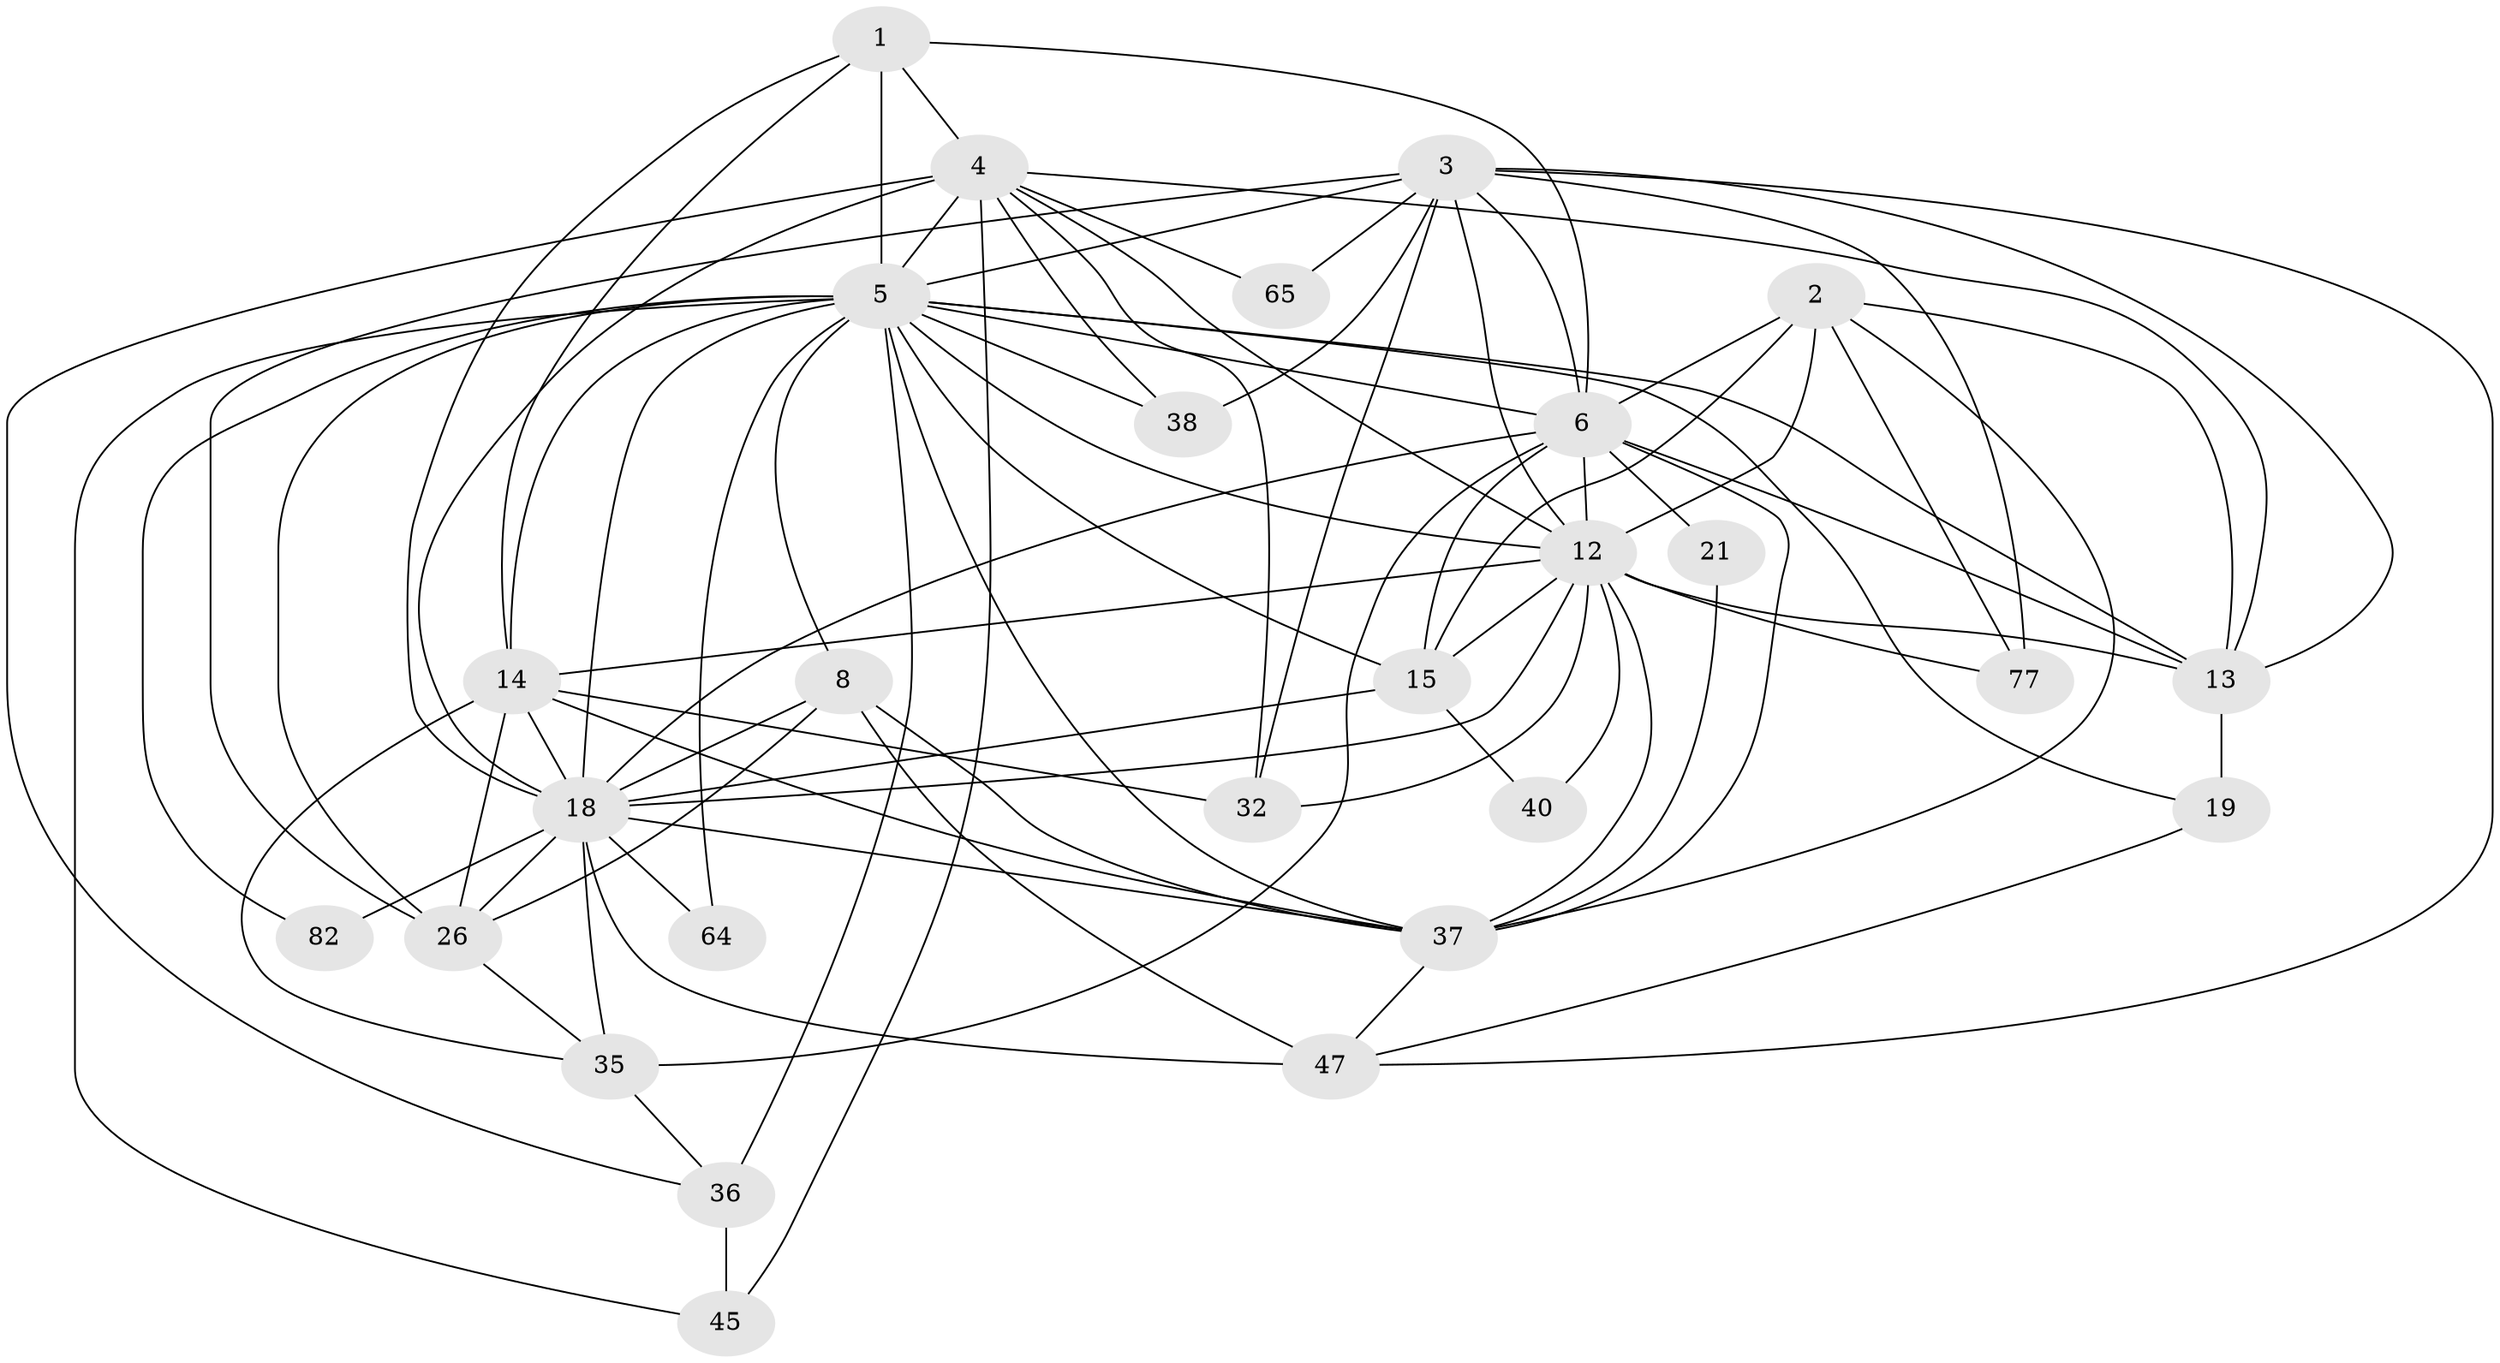 // original degree distribution, {3: 0.28735632183908044, 4: 0.2413793103448276, 5: 0.14942528735632185, 2: 0.14942528735632185, 6: 0.10344827586206896, 7: 0.05747126436781609, 9: 0.011494252873563218}
// Generated by graph-tools (version 1.1) at 2025/18/03/04/25 18:18:40]
// undirected, 27 vertices, 84 edges
graph export_dot {
graph [start="1"]
  node [color=gray90,style=filled];
  1 [super="+63+30"];
  2 [super="+10+7"];
  3 [super="+52+58+31+34"];
  4 [super="+9+43+72"];
  5 [super="+11+49+48+69"];
  6 [super="+24+29+42"];
  8 [super="+23+81"];
  12 [super="+22+16"];
  13 [super="+70+17"];
  14 [super="+68"];
  15 [super="+33+39"];
  18 [super="+25+20"];
  19 [super="+87"];
  21;
  26 [super="+62"];
  32 [super="+59"];
  35 [super="+57"];
  36 [super="+46"];
  37 [super="+71+76"];
  38;
  40;
  45 [super="+67"];
  47 [super="+51+84"];
  64;
  65;
  77;
  82;
  1 -- 5 [weight=3];
  1 -- 4 [weight=2];
  1 -- 6;
  1 -- 14;
  1 -- 18;
  2 -- 12 [weight=2];
  2 -- 77;
  2 -- 13;
  2 -- 15 [weight=2];
  2 -- 37;
  2 -- 6;
  3 -- 12;
  3 -- 13;
  3 -- 32 [weight=2];
  3 -- 6 [weight=2];
  3 -- 47;
  3 -- 26 [weight=2];
  3 -- 5;
  3 -- 65;
  3 -- 38;
  3 -- 77;
  4 -- 38;
  4 -- 18;
  4 -- 5 [weight=3];
  4 -- 32;
  4 -- 12 [weight=2];
  4 -- 45;
  4 -- 65;
  4 -- 36;
  4 -- 13;
  5 -- 64;
  5 -- 37;
  5 -- 38;
  5 -- 6 [weight=2];
  5 -- 12;
  5 -- 13 [weight=2];
  5 -- 18 [weight=3];
  5 -- 82;
  5 -- 26;
  5 -- 36 [weight=2];
  5 -- 8;
  5 -- 19;
  5 -- 45;
  5 -- 14;
  5 -- 15;
  6 -- 12 [weight=2];
  6 -- 37;
  6 -- 13;
  6 -- 21;
  6 -- 35 [weight=2];
  6 -- 18;
  6 -- 15;
  8 -- 18;
  8 -- 37;
  8 -- 26;
  8 -- 47;
  12 -- 13;
  12 -- 77;
  12 -- 40;
  12 -- 37;
  12 -- 18 [weight=3];
  12 -- 32 [weight=2];
  12 -- 14;
  12 -- 15;
  13 -- 19;
  14 -- 32;
  14 -- 35;
  14 -- 37;
  14 -- 18;
  14 -- 26;
  15 -- 18 [weight=2];
  15 -- 40;
  18 -- 47 [weight=2];
  18 -- 64;
  18 -- 37;
  18 -- 82;
  18 -- 26;
  18 -- 35;
  19 -- 47;
  21 -- 37;
  26 -- 35;
  35 -- 36;
  36 -- 45;
  37 -- 47;
}
